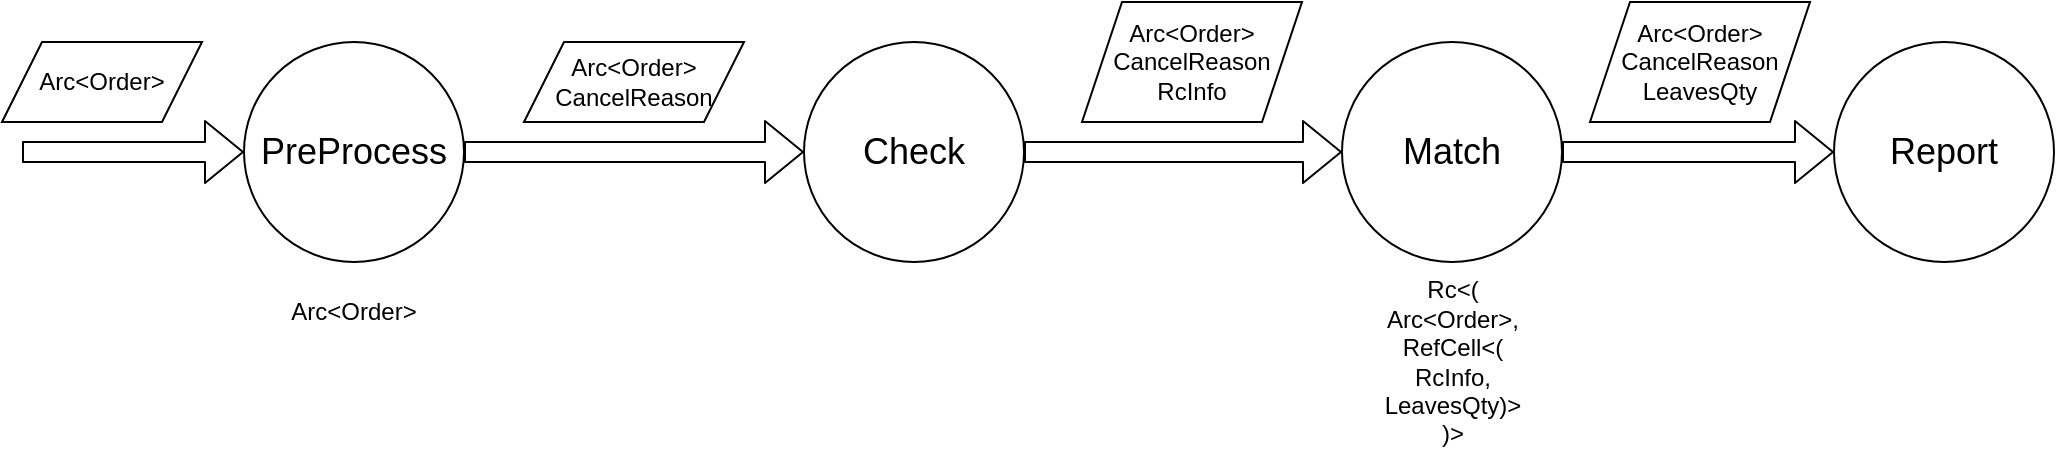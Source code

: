 <mxfile>
    <diagram id="TovLifUyhVeQyzPyiemZ" name="Page-1">
        <mxGraphModel dx="1024" dy="827" grid="1" gridSize="10" guides="1" tooltips="1" connect="1" arrows="1" fold="1" page="1" pageScale="1" pageWidth="827" pageHeight="1169" math="0" shadow="0">
            <root>
                <mxCell id="0"/>
                <mxCell id="1" parent="0"/>
                <mxCell id="2" value="Arc&amp;lt;Order&amp;gt;" style="shape=parallelogram;perimeter=parallelogramPerimeter;whiteSpace=wrap;html=1;fixedSize=1;" parent="1" vertex="1">
                    <mxGeometry x="10" y="170" width="100" height="40" as="geometry"/>
                </mxCell>
                <mxCell id="3" value="&lt;font style=&quot;font-size: 18px;&quot;&gt;PreProcess&lt;/font&gt;" style="ellipse;whiteSpace=wrap;html=1;aspect=fixed;" parent="1" vertex="1">
                    <mxGeometry x="131" y="170" width="110" height="110" as="geometry"/>
                </mxCell>
                <mxCell id="4" value="Arc&amp;lt;Order&amp;gt;&lt;br&gt;CancelReason" style="shape=parallelogram;perimeter=parallelogramPerimeter;whiteSpace=wrap;html=1;fixedSize=1;" parent="1" vertex="1">
                    <mxGeometry x="271" y="170" width="110" height="40" as="geometry"/>
                </mxCell>
                <mxCell id="5" value="&lt;font style=&quot;font-size: 18px;&quot;&gt;Check&lt;/font&gt;" style="ellipse;whiteSpace=wrap;html=1;aspect=fixed;" parent="1" vertex="1">
                    <mxGeometry x="411" y="170" width="110" height="110" as="geometry"/>
                </mxCell>
                <mxCell id="7" value="Arc&amp;lt;Order&amp;gt;" style="text;html=1;strokeColor=none;fillColor=none;align=center;verticalAlign=middle;whiteSpace=wrap;rounded=0;" parent="1" vertex="1">
                    <mxGeometry x="156" y="290" width="60" height="30" as="geometry"/>
                </mxCell>
                <mxCell id="9" value="Arc&amp;lt;Order&amp;gt;&lt;br&gt;CancelReason&lt;br&gt;RcInfo" style="shape=parallelogram;perimeter=parallelogramPerimeter;whiteSpace=wrap;html=1;fixedSize=1;" parent="1" vertex="1">
                    <mxGeometry x="550" y="150" width="110" height="60" as="geometry"/>
                </mxCell>
                <mxCell id="10" value="&lt;font style=&quot;font-size: 18px;&quot;&gt;Match&lt;/font&gt;" style="ellipse;whiteSpace=wrap;html=1;aspect=fixed;" parent="1" vertex="1">
                    <mxGeometry x="680" y="170" width="110" height="110" as="geometry"/>
                </mxCell>
                <mxCell id="12" value="Rc&amp;lt;(&lt;br&gt;Arc&amp;lt;Order&amp;gt;,&lt;br&gt;RefCell&amp;lt;(&lt;br&gt;RcInfo,&lt;br&gt;LeavesQty)&amp;gt;&lt;br&gt;)&amp;gt;" style="text;html=1;strokeColor=none;fillColor=none;align=center;verticalAlign=middle;whiteSpace=wrap;rounded=0;" parent="1" vertex="1">
                    <mxGeometry x="672.5" y="290" width="125" height="80" as="geometry"/>
                </mxCell>
                <mxCell id="13" value="Arc&amp;lt;Order&amp;gt;&lt;br&gt;CancelReason&lt;br&gt;LeavesQty" style="shape=parallelogram;perimeter=parallelogramPerimeter;whiteSpace=wrap;html=1;fixedSize=1;" parent="1" vertex="1">
                    <mxGeometry x="804" y="150" width="110" height="60" as="geometry"/>
                </mxCell>
                <mxCell id="14" value="&lt;font style=&quot;font-size: 18px;&quot;&gt;Report&lt;/font&gt;" style="ellipse;whiteSpace=wrap;html=1;aspect=fixed;" parent="1" vertex="1">
                    <mxGeometry x="926" y="170" width="110" height="110" as="geometry"/>
                </mxCell>
                <mxCell id="17" value="" style="shape=flexArrow;endArrow=classic;html=1;fontSize=18;exitX=1;exitY=0.5;exitDx=0;exitDy=0;entryX=0;entryY=0.5;entryDx=0;entryDy=0;" parent="1" source="5" target="10" edge="1">
                    <mxGeometry width="50" height="50" relative="1" as="geometry">
                        <mxPoint x="320" y="330" as="sourcePoint"/>
                        <mxPoint x="390" y="305" as="targetPoint"/>
                    </mxGeometry>
                </mxCell>
                <mxCell id="20" value="" style="shape=flexArrow;endArrow=classic;html=1;fontSize=18;entryX=0;entryY=0.5;entryDx=0;entryDy=0;" parent="1" target="3" edge="1">
                    <mxGeometry width="50" height="50" relative="1" as="geometry">
                        <mxPoint x="20" y="225" as="sourcePoint"/>
                        <mxPoint x="130" y="200" as="targetPoint"/>
                    </mxGeometry>
                </mxCell>
                <mxCell id="21" value="" style="shape=flexArrow;endArrow=classic;html=1;fontSize=18;exitX=1;exitY=0.5;exitDx=0;exitDy=0;entryX=0;entryY=0.5;entryDx=0;entryDy=0;" parent="1" source="3" target="5" edge="1">
                    <mxGeometry width="50" height="50" relative="1" as="geometry">
                        <mxPoint x="310" y="290" as="sourcePoint"/>
                        <mxPoint x="360" y="240" as="targetPoint"/>
                    </mxGeometry>
                </mxCell>
                <mxCell id="22" value="" style="shape=flexArrow;endArrow=classic;html=1;fontSize=18;exitX=1;exitY=0.5;exitDx=0;exitDy=0;entryX=0;entryY=0.5;entryDx=0;entryDy=0;" parent="1" source="10" target="14" edge="1">
                    <mxGeometry width="50" height="50" relative="1" as="geometry">
                        <mxPoint x="610" y="290" as="sourcePoint"/>
                        <mxPoint x="660" y="240" as="targetPoint"/>
                    </mxGeometry>
                </mxCell>
            </root>
        </mxGraphModel>
    </diagram>
</mxfile>